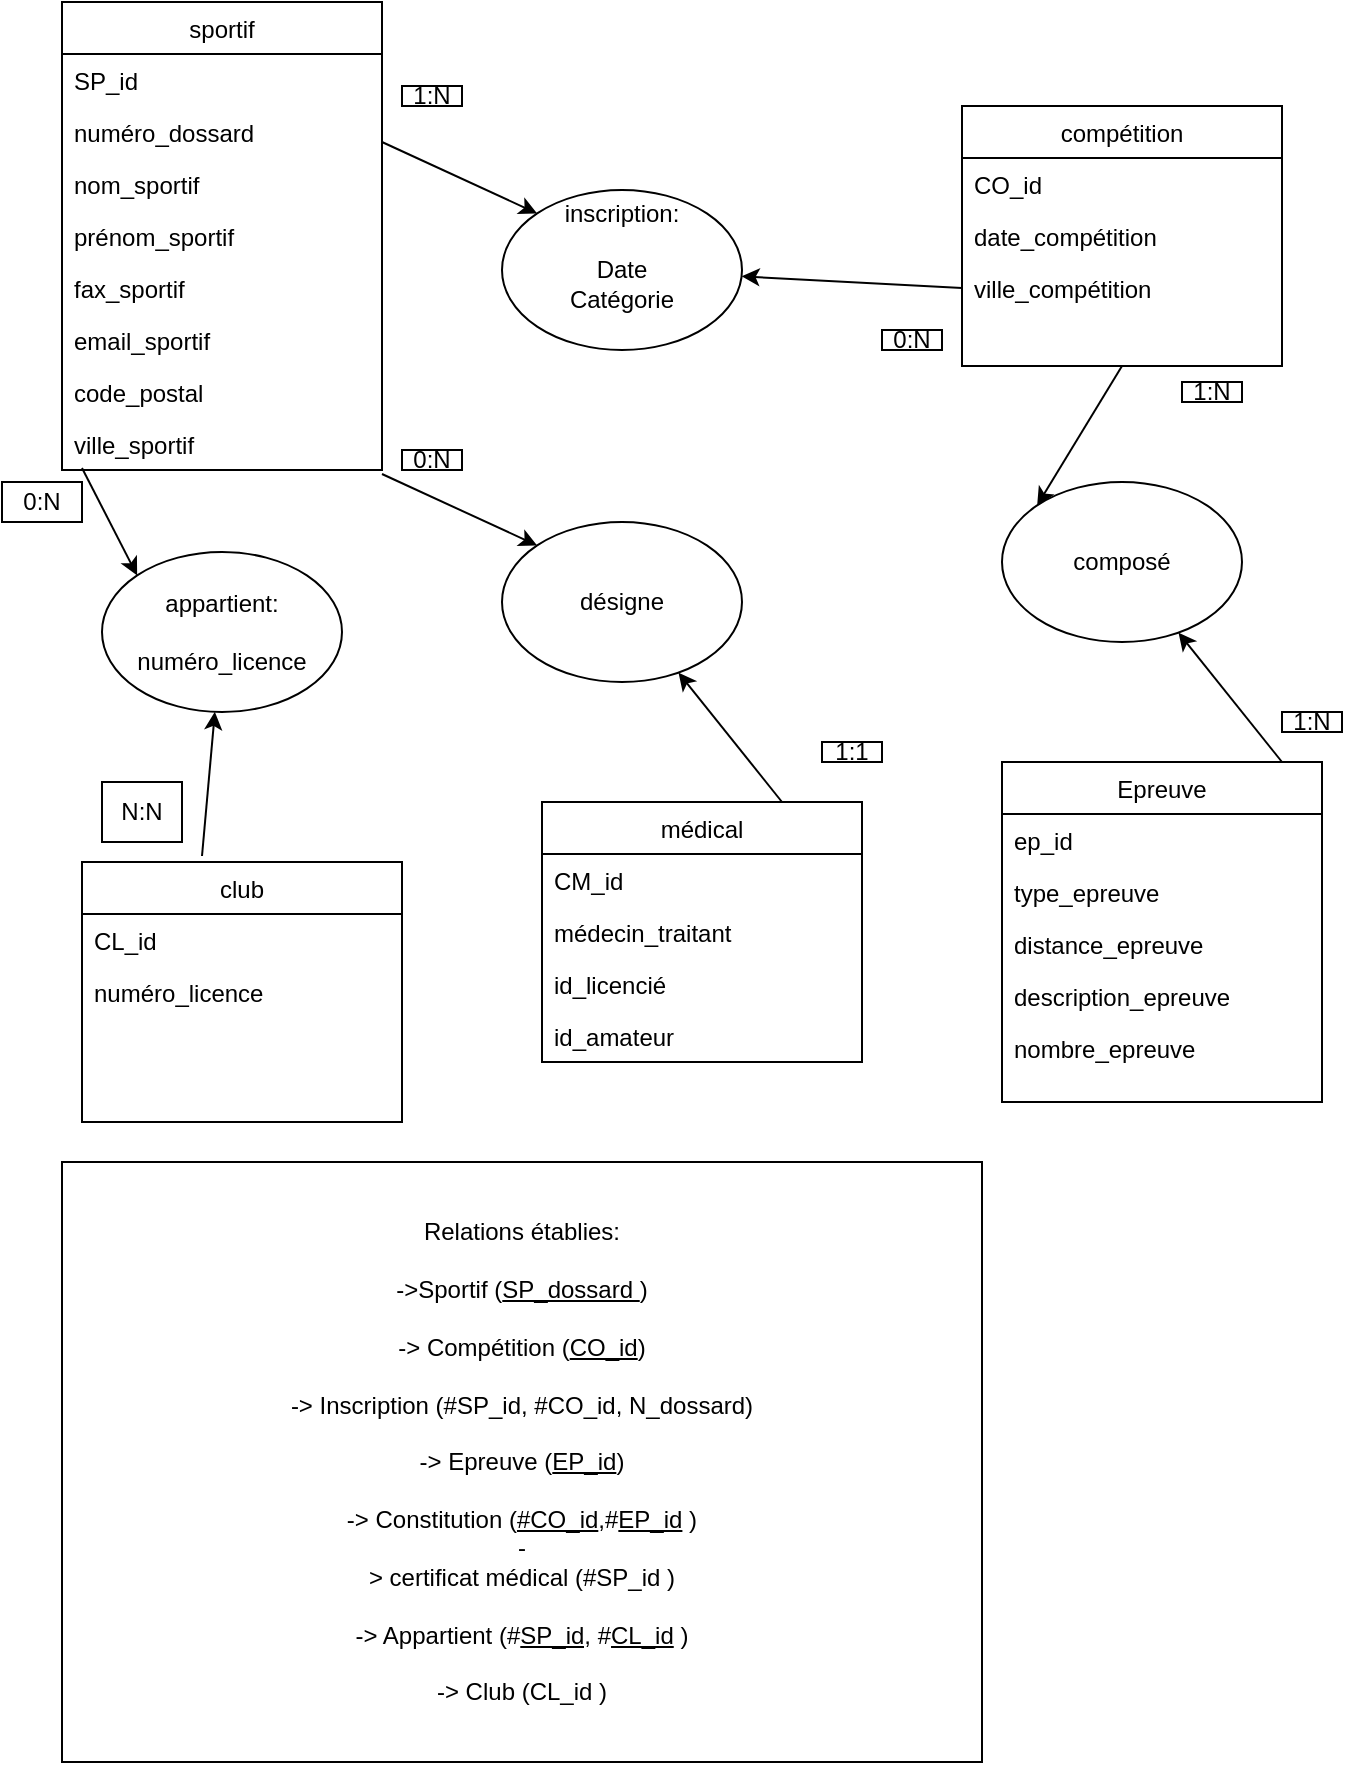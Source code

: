 <mxfile version="13.3.9" type="device"><diagram id="C5RBs43oDa-KdzZeNtuy" name="Page-1"><mxGraphModel dx="1595" dy="610" grid="1" gridSize="10" guides="1" tooltips="1" connect="1" arrows="1" fold="1" page="1" pageScale="1" pageWidth="827" pageHeight="1169" math="0" shadow="0"><root><mxCell id="WIyWlLk6GJQsqaUBKTNV-0"/><mxCell id="WIyWlLk6GJQsqaUBKTNV-1" parent="WIyWlLk6GJQsqaUBKTNV-0"/><mxCell id="zkfFHV4jXpPFQw0GAbJ--17" value="sportif" style="swimlane;fontStyle=0;align=center;verticalAlign=top;childLayout=stackLayout;horizontal=1;startSize=26;horizontalStack=0;resizeParent=1;resizeLast=0;collapsible=1;marginBottom=0;rounded=0;shadow=0;strokeWidth=1;" parent="WIyWlLk6GJQsqaUBKTNV-1" vertex="1"><mxGeometry x="110" y="40" width="160" height="234" as="geometry"><mxRectangle x="550" y="140" width="160" height="26" as="alternateBounds"/></mxGeometry></mxCell><mxCell id="zkfFHV4jXpPFQw0GAbJ--18" value="SP_id" style="text;align=left;verticalAlign=top;spacingLeft=4;spacingRight=4;overflow=hidden;rotatable=0;points=[[0,0.5],[1,0.5]];portConstraint=eastwest;" parent="zkfFHV4jXpPFQw0GAbJ--17" vertex="1"><mxGeometry y="26" width="160" height="26" as="geometry"/></mxCell><mxCell id="zkfFHV4jXpPFQw0GAbJ--19" value="numéro_dossard" style="text;align=left;verticalAlign=top;spacingLeft=4;spacingRight=4;overflow=hidden;rotatable=0;points=[[0,0.5],[1,0.5]];portConstraint=eastwest;rounded=0;shadow=0;html=0;" parent="zkfFHV4jXpPFQw0GAbJ--17" vertex="1"><mxGeometry y="52" width="160" height="26" as="geometry"/></mxCell><mxCell id="zkfFHV4jXpPFQw0GAbJ--20" value="nom_sportif&#xA;" style="text;align=left;verticalAlign=top;spacingLeft=4;spacingRight=4;overflow=hidden;rotatable=0;points=[[0,0.5],[1,0.5]];portConstraint=eastwest;rounded=0;shadow=0;html=0;" parent="zkfFHV4jXpPFQw0GAbJ--17" vertex="1"><mxGeometry y="78" width="160" height="26" as="geometry"/></mxCell><mxCell id="zkfFHV4jXpPFQw0GAbJ--21" value="prénom_sportif&#xA;" style="text;align=left;verticalAlign=top;spacingLeft=4;spacingRight=4;overflow=hidden;rotatable=0;points=[[0,0.5],[1,0.5]];portConstraint=eastwest;rounded=0;shadow=0;html=0;" parent="zkfFHV4jXpPFQw0GAbJ--17" vertex="1"><mxGeometry y="104" width="160" height="26" as="geometry"/></mxCell><mxCell id="zkfFHV4jXpPFQw0GAbJ--22" value="fax_sportif" style="text;align=left;verticalAlign=top;spacingLeft=4;spacingRight=4;overflow=hidden;rotatable=0;points=[[0,0.5],[1,0.5]];portConstraint=eastwest;rounded=0;shadow=0;html=0;" parent="zkfFHV4jXpPFQw0GAbJ--17" vertex="1"><mxGeometry y="130" width="160" height="26" as="geometry"/></mxCell><mxCell id="mpsAQtDjQvVMZvzsPAf8-1" value="email_sportif&#xA;" style="text;align=left;verticalAlign=top;spacingLeft=4;spacingRight=4;overflow=hidden;rotatable=0;points=[[0,0.5],[1,0.5]];portConstraint=eastwest;rounded=0;shadow=0;html=0;" vertex="1" parent="zkfFHV4jXpPFQw0GAbJ--17"><mxGeometry y="156" width="160" height="26" as="geometry"/></mxCell><mxCell id="mpsAQtDjQvVMZvzsPAf8-3" value="code_postal" style="text;align=left;verticalAlign=top;spacingLeft=4;spacingRight=4;overflow=hidden;rotatable=0;points=[[0,0.5],[1,0.5]];portConstraint=eastwest;rounded=0;shadow=0;html=0;" vertex="1" parent="zkfFHV4jXpPFQw0GAbJ--17"><mxGeometry y="182" width="160" height="26" as="geometry"/></mxCell><mxCell id="mpsAQtDjQvVMZvzsPAf8-4" value="ville_sportif" style="text;align=left;verticalAlign=top;spacingLeft=4;spacingRight=4;overflow=hidden;rotatable=0;points=[[0,0.5],[1,0.5]];portConstraint=eastwest;rounded=0;shadow=0;html=0;" vertex="1" parent="zkfFHV4jXpPFQw0GAbJ--17"><mxGeometry y="208" width="160" height="26" as="geometry"/></mxCell><mxCell id="mpsAQtDjQvVMZvzsPAf8-5" value="Epreuve" style="swimlane;fontStyle=0;align=center;verticalAlign=top;childLayout=stackLayout;horizontal=1;startSize=26;horizontalStack=0;resizeParent=1;resizeLast=0;collapsible=1;marginBottom=0;rounded=0;shadow=0;strokeWidth=1;" vertex="1" parent="WIyWlLk6GJQsqaUBKTNV-1"><mxGeometry x="580" y="420" width="160" height="170" as="geometry"><mxRectangle x="550" y="140" width="160" height="26" as="alternateBounds"/></mxGeometry></mxCell><mxCell id="mpsAQtDjQvVMZvzsPAf8-6" value="ep_id" style="text;align=left;verticalAlign=top;spacingLeft=4;spacingRight=4;overflow=hidden;rotatable=0;points=[[0,0.5],[1,0.5]];portConstraint=eastwest;" vertex="1" parent="mpsAQtDjQvVMZvzsPAf8-5"><mxGeometry y="26" width="160" height="26" as="geometry"/></mxCell><mxCell id="mpsAQtDjQvVMZvzsPAf8-7" value="type_epreuve" style="text;align=left;verticalAlign=top;spacingLeft=4;spacingRight=4;overflow=hidden;rotatable=0;points=[[0,0.5],[1,0.5]];portConstraint=eastwest;rounded=0;shadow=0;html=0;" vertex="1" parent="mpsAQtDjQvVMZvzsPAf8-5"><mxGeometry y="52" width="160" height="26" as="geometry"/></mxCell><mxCell id="mpsAQtDjQvVMZvzsPAf8-8" value="distance_epreuve" style="text;align=left;verticalAlign=top;spacingLeft=4;spacingRight=4;overflow=hidden;rotatable=0;points=[[0,0.5],[1,0.5]];portConstraint=eastwest;rounded=0;shadow=0;html=0;" vertex="1" parent="mpsAQtDjQvVMZvzsPAf8-5"><mxGeometry y="78" width="160" height="26" as="geometry"/></mxCell><mxCell id="mpsAQtDjQvVMZvzsPAf8-25" value="description_epreuve" style="text;align=left;verticalAlign=top;spacingLeft=4;spacingRight=4;overflow=hidden;rotatable=0;points=[[0,0.5],[1,0.5]];portConstraint=eastwest;rounded=0;shadow=0;html=0;" vertex="1" parent="mpsAQtDjQvVMZvzsPAf8-5"><mxGeometry y="104" width="160" height="26" as="geometry"/></mxCell><mxCell id="mpsAQtDjQvVMZvzsPAf8-26" value="nombre_epreuve" style="text;align=left;verticalAlign=top;spacingLeft=4;spacingRight=4;overflow=hidden;rotatable=0;points=[[0,0.5],[1,0.5]];portConstraint=eastwest;rounded=0;shadow=0;html=0;" vertex="1" parent="mpsAQtDjQvVMZvzsPAf8-5"><mxGeometry y="130" width="160" height="26" as="geometry"/></mxCell><mxCell id="mpsAQtDjQvVMZvzsPAf8-20" value="médical" style="swimlane;fontStyle=0;align=center;verticalAlign=top;childLayout=stackLayout;horizontal=1;startSize=26;horizontalStack=0;resizeParent=1;resizeLast=0;collapsible=1;marginBottom=0;rounded=0;shadow=0;strokeWidth=1;" vertex="1" parent="WIyWlLk6GJQsqaUBKTNV-1"><mxGeometry x="350" y="440" width="160" height="130" as="geometry"><mxRectangle x="550" y="140" width="160" height="26" as="alternateBounds"/></mxGeometry></mxCell><mxCell id="mpsAQtDjQvVMZvzsPAf8-21" value="CM_id" style="text;align=left;verticalAlign=top;spacingLeft=4;spacingRight=4;overflow=hidden;rotatable=0;points=[[0,0.5],[1,0.5]];portConstraint=eastwest;" vertex="1" parent="mpsAQtDjQvVMZvzsPAf8-20"><mxGeometry y="26" width="160" height="26" as="geometry"/></mxCell><mxCell id="mpsAQtDjQvVMZvzsPAf8-22" value="médecin_traitant" style="text;align=left;verticalAlign=top;spacingLeft=4;spacingRight=4;overflow=hidden;rotatable=0;points=[[0,0.5],[1,0.5]];portConstraint=eastwest;rounded=0;shadow=0;html=0;" vertex="1" parent="mpsAQtDjQvVMZvzsPAf8-20"><mxGeometry y="52" width="160" height="26" as="geometry"/></mxCell><mxCell id="mpsAQtDjQvVMZvzsPAf8-23" value="id_licencié" style="text;align=left;verticalAlign=top;spacingLeft=4;spacingRight=4;overflow=hidden;rotatable=0;points=[[0,0.5],[1,0.5]];portConstraint=eastwest;rounded=0;shadow=0;html=0;" vertex="1" parent="mpsAQtDjQvVMZvzsPAf8-20"><mxGeometry y="78" width="160" height="26" as="geometry"/></mxCell><mxCell id="mpsAQtDjQvVMZvzsPAf8-24" value="id_amateur" style="text;align=left;verticalAlign=top;spacingLeft=4;spacingRight=4;overflow=hidden;rotatable=0;points=[[0,0.5],[1,0.5]];portConstraint=eastwest;rounded=0;shadow=0;html=0;" vertex="1" parent="mpsAQtDjQvVMZvzsPAf8-20"><mxGeometry y="104" width="160" height="26" as="geometry"/></mxCell><mxCell id="mpsAQtDjQvVMZvzsPAf8-27" value="club" style="swimlane;fontStyle=0;align=center;verticalAlign=top;childLayout=stackLayout;horizontal=1;startSize=26;horizontalStack=0;resizeParent=1;resizeLast=0;collapsible=1;marginBottom=0;rounded=0;shadow=0;strokeWidth=1;" vertex="1" parent="WIyWlLk6GJQsqaUBKTNV-1"><mxGeometry x="120" y="470" width="160" height="130" as="geometry"><mxRectangle x="550" y="140" width="160" height="26" as="alternateBounds"/></mxGeometry></mxCell><mxCell id="mpsAQtDjQvVMZvzsPAf8-28" value="CL_id" style="text;align=left;verticalAlign=top;spacingLeft=4;spacingRight=4;overflow=hidden;rotatable=0;points=[[0,0.5],[1,0.5]];portConstraint=eastwest;" vertex="1" parent="mpsAQtDjQvVMZvzsPAf8-27"><mxGeometry y="26" width="160" height="26" as="geometry"/></mxCell><mxCell id="mpsAQtDjQvVMZvzsPAf8-29" value="numéro_licence" style="text;align=left;verticalAlign=top;spacingLeft=4;spacingRight=4;overflow=hidden;rotatable=0;points=[[0,0.5],[1,0.5]];portConstraint=eastwest;rounded=0;shadow=0;html=0;" vertex="1" parent="mpsAQtDjQvVMZvzsPAf8-27"><mxGeometry y="52" width="160" height="26" as="geometry"/></mxCell><mxCell id="mpsAQtDjQvVMZvzsPAf8-31" value="désigne" style="ellipse;whiteSpace=wrap;html=1;" vertex="1" parent="WIyWlLk6GJQsqaUBKTNV-1"><mxGeometry x="330" y="300" width="120" height="80" as="geometry"/></mxCell><mxCell id="mpsAQtDjQvVMZvzsPAf8-32" value="" style="endArrow=classic;html=1;exitX=0.75;exitY=0;exitDx=0;exitDy=0;" edge="1" parent="WIyWlLk6GJQsqaUBKTNV-1" source="mpsAQtDjQvVMZvzsPAf8-20" target="mpsAQtDjQvVMZvzsPAf8-31"><mxGeometry width="50" height="50" relative="1" as="geometry"><mxPoint x="390" y="380" as="sourcePoint"/><mxPoint x="440" y="330" as="targetPoint"/></mxGeometry></mxCell><mxCell id="mpsAQtDjQvVMZvzsPAf8-33" value="" style="endArrow=classic;html=1;exitX=1;exitY=1.077;exitDx=0;exitDy=0;exitPerimeter=0;entryX=0;entryY=0;entryDx=0;entryDy=0;" edge="1" parent="WIyWlLk6GJQsqaUBKTNV-1" source="mpsAQtDjQvVMZvzsPAf8-4" target="mpsAQtDjQvVMZvzsPAf8-31"><mxGeometry width="50" height="50" relative="1" as="geometry"><mxPoint x="480" y="450" as="sourcePoint"/><mxPoint x="428.235" y="385.294" as="targetPoint"/></mxGeometry></mxCell><mxCell id="mpsAQtDjQvVMZvzsPAf8-37" value="&lt;div&gt;appartient:&lt;/div&gt;&lt;div&gt;&lt;br&gt;&lt;/div&gt;&lt;div&gt;numéro_licence&lt;br&gt;&lt;/div&gt;" style="ellipse;whiteSpace=wrap;html=1;" vertex="1" parent="WIyWlLk6GJQsqaUBKTNV-1"><mxGeometry x="130" y="315" width="120" height="80" as="geometry"/></mxCell><mxCell id="mpsAQtDjQvVMZvzsPAf8-38" value="" style="endArrow=classic;html=1;exitX=0.375;exitY=-0.023;exitDx=0;exitDy=0;exitPerimeter=0;" edge="1" parent="WIyWlLk6GJQsqaUBKTNV-1" target="mpsAQtDjQvVMZvzsPAf8-37" source="mpsAQtDjQvVMZvzsPAf8-27"><mxGeometry width="50" height="50" relative="1" as="geometry"><mxPoint x="320" y="437" as="sourcePoint"/><mxPoint x="290" y="327" as="targetPoint"/></mxGeometry></mxCell><mxCell id="mpsAQtDjQvVMZvzsPAf8-39" value="" style="endArrow=classic;html=1;exitX=1;exitY=1.077;exitDx=0;exitDy=0;exitPerimeter=0;entryX=0;entryY=0;entryDx=0;entryDy=0;" edge="1" parent="WIyWlLk6GJQsqaUBKTNV-1" target="mpsAQtDjQvVMZvzsPAf8-37"><mxGeometry width="50" height="50" relative="1" as="geometry"><mxPoint x="120" y="273.002" as="sourcePoint"/><mxPoint x="278.235" y="382.294" as="targetPoint"/></mxGeometry></mxCell><mxCell id="mpsAQtDjQvVMZvzsPAf8-45" value="&lt;div&gt;inscription:&lt;/div&gt;&lt;div&gt;&lt;br&gt;&lt;/div&gt;&lt;div&gt;Date&lt;/div&gt;&lt;div&gt; Catégorie&lt;br&gt;&lt;/div&gt;&lt;div&gt;&lt;br&gt;&lt;/div&gt;" style="ellipse;whiteSpace=wrap;html=1;" vertex="1" parent="WIyWlLk6GJQsqaUBKTNV-1"><mxGeometry x="330" y="134" width="120" height="80" as="geometry"/></mxCell><mxCell id="mpsAQtDjQvVMZvzsPAf8-46" value="" style="endArrow=classic;html=1;exitX=0;exitY=0.5;exitDx=0;exitDy=0;" edge="1" parent="WIyWlLk6GJQsqaUBKTNV-1" target="mpsAQtDjQvVMZvzsPAf8-45" source="mpsAQtDjQvVMZvzsPAf8-18"><mxGeometry width="50" height="50" relative="1" as="geometry"><mxPoint x="470" y="274" as="sourcePoint"/><mxPoint x="440" y="164" as="targetPoint"/></mxGeometry></mxCell><mxCell id="mpsAQtDjQvVMZvzsPAf8-47" value="" style="endArrow=classic;html=1;exitX=1;exitY=1.077;exitDx=0;exitDy=0;exitPerimeter=0;entryX=0;entryY=0;entryDx=0;entryDy=0;" edge="1" parent="WIyWlLk6GJQsqaUBKTNV-1" target="mpsAQtDjQvVMZvzsPAf8-45"><mxGeometry width="50" height="50" relative="1" as="geometry"><mxPoint x="270" y="110.002" as="sourcePoint"/><mxPoint x="428.235" y="219.294" as="targetPoint"/></mxGeometry></mxCell><mxCell id="mpsAQtDjQvVMZvzsPAf8-15" value="compétition" style="swimlane;fontStyle=0;align=center;verticalAlign=top;childLayout=stackLayout;horizontal=1;startSize=26;horizontalStack=0;resizeParent=1;resizeLast=0;collapsible=1;marginBottom=0;rounded=0;shadow=0;strokeWidth=1;" vertex="1" parent="WIyWlLk6GJQsqaUBKTNV-1"><mxGeometry x="560" y="92" width="160" height="130" as="geometry"><mxRectangle x="550" y="140" width="160" height="26" as="alternateBounds"/></mxGeometry></mxCell><mxCell id="mpsAQtDjQvVMZvzsPAf8-16" value="CO_id" style="text;align=left;verticalAlign=top;spacingLeft=4;spacingRight=4;overflow=hidden;rotatable=0;points=[[0,0.5],[1,0.5]];portConstraint=eastwest;" vertex="1" parent="mpsAQtDjQvVMZvzsPAf8-15"><mxGeometry y="26" width="160" height="26" as="geometry"/></mxCell><mxCell id="mpsAQtDjQvVMZvzsPAf8-17" value="date_compétition" style="text;align=left;verticalAlign=top;spacingLeft=4;spacingRight=4;overflow=hidden;rotatable=0;points=[[0,0.5],[1,0.5]];portConstraint=eastwest;rounded=0;shadow=0;html=0;" vertex="1" parent="mpsAQtDjQvVMZvzsPAf8-15"><mxGeometry y="52" width="160" height="26" as="geometry"/></mxCell><mxCell id="mpsAQtDjQvVMZvzsPAf8-18" value="ville_compétition" style="text;align=left;verticalAlign=top;spacingLeft=4;spacingRight=4;overflow=hidden;rotatable=0;points=[[0,0.5],[1,0.5]];portConstraint=eastwest;rounded=0;shadow=0;html=0;" vertex="1" parent="mpsAQtDjQvVMZvzsPAf8-15"><mxGeometry y="78" width="160" height="26" as="geometry"/></mxCell><mxCell id="mpsAQtDjQvVMZvzsPAf8-48" value="composé" style="ellipse;whiteSpace=wrap;html=1;" vertex="1" parent="WIyWlLk6GJQsqaUBKTNV-1"><mxGeometry x="580" y="280" width="120" height="80" as="geometry"/></mxCell><mxCell id="mpsAQtDjQvVMZvzsPAf8-49" value="" style="endArrow=classic;html=1;exitX=0.75;exitY=0;exitDx=0;exitDy=0;" edge="1" parent="WIyWlLk6GJQsqaUBKTNV-1" target="mpsAQtDjQvVMZvzsPAf8-48"><mxGeometry width="50" height="50" relative="1" as="geometry"><mxPoint x="720" y="420" as="sourcePoint"/><mxPoint x="690" y="310" as="targetPoint"/></mxGeometry></mxCell><mxCell id="mpsAQtDjQvVMZvzsPAf8-50" value="" style="endArrow=classic;html=1;exitX=0.5;exitY=1;exitDx=0;exitDy=0;entryX=0;entryY=0;entryDx=0;entryDy=0;" edge="1" parent="WIyWlLk6GJQsqaUBKTNV-1" target="mpsAQtDjQvVMZvzsPAf8-48" source="mpsAQtDjQvVMZvzsPAf8-15"><mxGeometry width="50" height="50" relative="1" as="geometry"><mxPoint x="520" y="256.002" as="sourcePoint"/><mxPoint x="678.235" y="365.294" as="targetPoint"/></mxGeometry></mxCell><mxCell id="mpsAQtDjQvVMZvzsPAf8-53" value="&lt;div&gt;Relations établies: &lt;br&gt;&lt;/div&gt;&lt;div&gt;&lt;br&gt;&lt;/div&gt;&lt;div&gt;-&amp;gt;Sportif (&lt;u&gt;SP_dossard &lt;/u&gt;)&lt;/div&gt;&lt;div&gt;&lt;br&gt;&lt;/div&gt;&lt;div&gt;-&amp;gt; Compétition (&lt;u&gt;CO_id&lt;/u&gt;)&lt;/div&gt;&lt;div&gt;&lt;br&gt;&lt;/div&gt;&lt;div&gt;-&amp;gt; Inscription (#SP_id, #CO_id, N_dossard)&lt;/div&gt;&lt;div&gt;&lt;br&gt;&lt;/div&gt;&lt;div&gt;-&amp;gt; Epreuve (&lt;u&gt;EP_id&lt;/u&gt;)&lt;/div&gt;&lt;div&gt;&lt;br&gt;&lt;/div&gt;&lt;div&gt;-&amp;gt; Constitution (&lt;u&gt;#CO_id&lt;/u&gt;,#&lt;u&gt;EP_id&lt;/u&gt; )&lt;/div&gt;&lt;div&gt;-&lt;/div&gt;&lt;div&gt;&amp;gt; certificat médical (#SP_id )&lt;/div&gt;&lt;div&gt;&lt;br&gt;&lt;/div&gt;&lt;div&gt;-&amp;gt; Appartient (#&lt;u&gt;SP_id,&lt;/u&gt; #&lt;u&gt;CL_id&lt;/u&gt; )&lt;/div&gt;&lt;div&gt;&lt;br&gt;&lt;/div&gt;&lt;div&gt;-&amp;gt; Club (CL_id )&lt;br&gt;&lt;/div&gt;" style="whiteSpace=wrap;html=1;" vertex="1" parent="WIyWlLk6GJQsqaUBKTNV-1"><mxGeometry x="110" y="620" width="460" height="300" as="geometry"/></mxCell><mxCell id="mpsAQtDjQvVMZvzsPAf8-54" value="0:N" style="rounded=0;whiteSpace=wrap;html=1;" vertex="1" parent="WIyWlLk6GJQsqaUBKTNV-1"><mxGeometry x="80" y="280" width="40" height="20" as="geometry"/></mxCell><mxCell id="mpsAQtDjQvVMZvzsPAf8-55" value="N:N" style="rounded=0;whiteSpace=wrap;html=1;" vertex="1" parent="WIyWlLk6GJQsqaUBKTNV-1"><mxGeometry x="130" y="430" width="40" height="30" as="geometry"/></mxCell><mxCell id="mpsAQtDjQvVMZvzsPAf8-56" value="0:N" style="rounded=0;whiteSpace=wrap;html=1;" vertex="1" parent="WIyWlLk6GJQsqaUBKTNV-1"><mxGeometry x="280" y="264" width="30" height="10" as="geometry"/></mxCell><mxCell id="mpsAQtDjQvVMZvzsPAf8-57" value="1:1" style="rounded=0;whiteSpace=wrap;html=1;" vertex="1" parent="WIyWlLk6GJQsqaUBKTNV-1"><mxGeometry x="490" y="410" width="30" height="10" as="geometry"/></mxCell><mxCell id="mpsAQtDjQvVMZvzsPAf8-58" value="1:N" style="rounded=0;whiteSpace=wrap;html=1;" vertex="1" parent="WIyWlLk6GJQsqaUBKTNV-1"><mxGeometry x="280" y="82" width="30" height="10" as="geometry"/></mxCell><mxCell id="mpsAQtDjQvVMZvzsPAf8-59" value="0:N" style="rounded=0;whiteSpace=wrap;html=1;" vertex="1" parent="WIyWlLk6GJQsqaUBKTNV-1"><mxGeometry x="520" y="204" width="30" height="10" as="geometry"/></mxCell><mxCell id="mpsAQtDjQvVMZvzsPAf8-60" value="1:N" style="rounded=0;whiteSpace=wrap;html=1;" vertex="1" parent="WIyWlLk6GJQsqaUBKTNV-1"><mxGeometry x="670" y="230" width="30" height="10" as="geometry"/></mxCell><mxCell id="mpsAQtDjQvVMZvzsPAf8-61" value="1:N" style="rounded=0;whiteSpace=wrap;html=1;" vertex="1" parent="WIyWlLk6GJQsqaUBKTNV-1"><mxGeometry x="720" y="395" width="30" height="10" as="geometry"/></mxCell></root></mxGraphModel></diagram></mxfile>